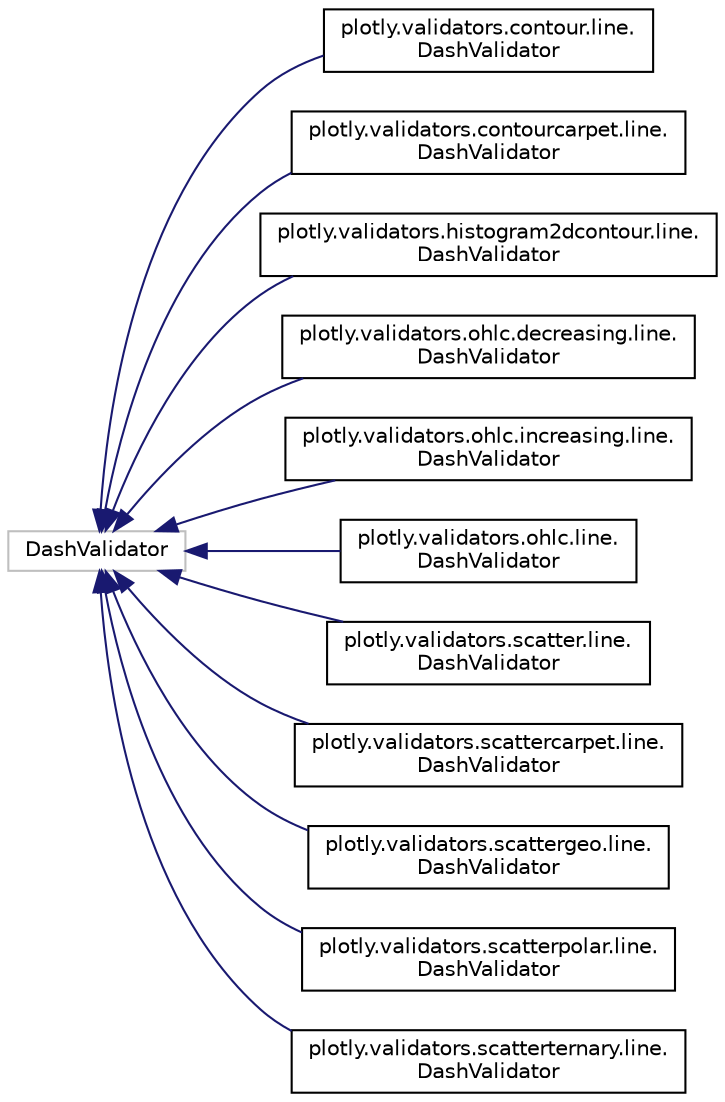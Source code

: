 digraph "Graphical Class Hierarchy"
{
 // LATEX_PDF_SIZE
  edge [fontname="Helvetica",fontsize="10",labelfontname="Helvetica",labelfontsize="10"];
  node [fontname="Helvetica",fontsize="10",shape=record];
  rankdir="LR";
  Node5495 [label="DashValidator",height=0.2,width=0.4,color="grey75", fillcolor="white", style="filled",tooltip=" "];
  Node5495 -> Node0 [dir="back",color="midnightblue",fontsize="10",style="solid",fontname="Helvetica"];
  Node0 [label="plotly.validators.contour.line.\lDashValidator",height=0.2,width=0.4,color="black", fillcolor="white", style="filled",URL="$classplotly_1_1validators_1_1contour_1_1line_1_1_dash_validator.html",tooltip=" "];
  Node5495 -> Node5497 [dir="back",color="midnightblue",fontsize="10",style="solid",fontname="Helvetica"];
  Node5497 [label="plotly.validators.contourcarpet.line.\lDashValidator",height=0.2,width=0.4,color="black", fillcolor="white", style="filled",URL="$classplotly_1_1validators_1_1contourcarpet_1_1line_1_1_dash_validator.html",tooltip=" "];
  Node5495 -> Node5498 [dir="back",color="midnightblue",fontsize="10",style="solid",fontname="Helvetica"];
  Node5498 [label="plotly.validators.histogram2dcontour.line.\lDashValidator",height=0.2,width=0.4,color="black", fillcolor="white", style="filled",URL="$classplotly_1_1validators_1_1histogram2dcontour_1_1line_1_1_dash_validator.html",tooltip=" "];
  Node5495 -> Node5499 [dir="back",color="midnightblue",fontsize="10",style="solid",fontname="Helvetica"];
  Node5499 [label="plotly.validators.ohlc.decreasing.line.\lDashValidator",height=0.2,width=0.4,color="black", fillcolor="white", style="filled",URL="$classplotly_1_1validators_1_1ohlc_1_1decreasing_1_1line_1_1_dash_validator.html",tooltip=" "];
  Node5495 -> Node5500 [dir="back",color="midnightblue",fontsize="10",style="solid",fontname="Helvetica"];
  Node5500 [label="plotly.validators.ohlc.increasing.line.\lDashValidator",height=0.2,width=0.4,color="black", fillcolor="white", style="filled",URL="$classplotly_1_1validators_1_1ohlc_1_1increasing_1_1line_1_1_dash_validator.html",tooltip=" "];
  Node5495 -> Node5501 [dir="back",color="midnightblue",fontsize="10",style="solid",fontname="Helvetica"];
  Node5501 [label="plotly.validators.ohlc.line.\lDashValidator",height=0.2,width=0.4,color="black", fillcolor="white", style="filled",URL="$classplotly_1_1validators_1_1ohlc_1_1line_1_1_dash_validator.html",tooltip=" "];
  Node5495 -> Node5502 [dir="back",color="midnightblue",fontsize="10",style="solid",fontname="Helvetica"];
  Node5502 [label="plotly.validators.scatter.line.\lDashValidator",height=0.2,width=0.4,color="black", fillcolor="white", style="filled",URL="$classplotly_1_1validators_1_1scatter_1_1line_1_1_dash_validator.html",tooltip=" "];
  Node5495 -> Node5503 [dir="back",color="midnightblue",fontsize="10",style="solid",fontname="Helvetica"];
  Node5503 [label="plotly.validators.scattercarpet.line.\lDashValidator",height=0.2,width=0.4,color="black", fillcolor="white", style="filled",URL="$classplotly_1_1validators_1_1scattercarpet_1_1line_1_1_dash_validator.html",tooltip=" "];
  Node5495 -> Node5504 [dir="back",color="midnightblue",fontsize="10",style="solid",fontname="Helvetica"];
  Node5504 [label="plotly.validators.scattergeo.line.\lDashValidator",height=0.2,width=0.4,color="black", fillcolor="white", style="filled",URL="$classplotly_1_1validators_1_1scattergeo_1_1line_1_1_dash_validator.html",tooltip=" "];
  Node5495 -> Node5505 [dir="back",color="midnightblue",fontsize="10",style="solid",fontname="Helvetica"];
  Node5505 [label="plotly.validators.scatterpolar.line.\lDashValidator",height=0.2,width=0.4,color="black", fillcolor="white", style="filled",URL="$classplotly_1_1validators_1_1scatterpolar_1_1line_1_1_dash_validator.html",tooltip=" "];
  Node5495 -> Node5506 [dir="back",color="midnightblue",fontsize="10",style="solid",fontname="Helvetica"];
  Node5506 [label="plotly.validators.scatterternary.line.\lDashValidator",height=0.2,width=0.4,color="black", fillcolor="white", style="filled",URL="$classplotly_1_1validators_1_1scatterternary_1_1line_1_1_dash_validator.html",tooltip=" "];
}
